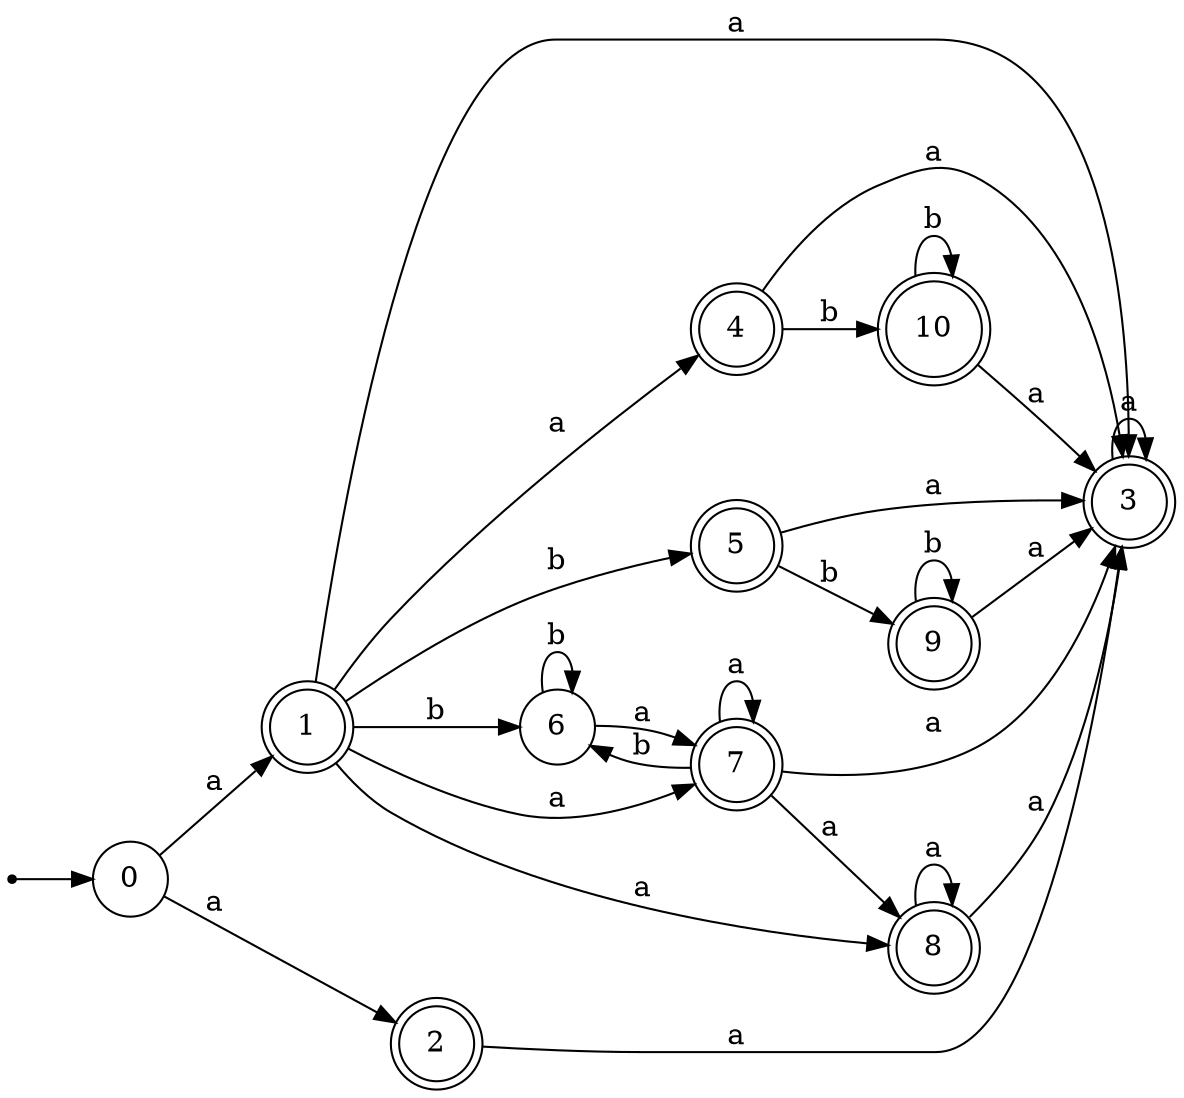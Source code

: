 digraph finite_state_machine {
rankdir=LR;
size="20,20";
node [shape = point]; "dummy0"
node [shape = circle]; "0";
"dummy0" -> "0";
node [shape = doublecircle]; "1";node [shape = doublecircle]; "2";node [shape = doublecircle]; "3";node [shape = doublecircle]; "4";node [shape = doublecircle]; "5";node [shape = circle]; "6";
node [shape = doublecircle]; "7";node [shape = doublecircle]; "8";node [shape = doublecircle]; "9";node [shape = doublecircle]; "10";"0" -> "1" [label = "a"];
 "0" -> "2" [label = "a"];
 "2" -> "3" [label = "a"];
 "3" -> "3" [label = "a"];
 "1" -> "8" [label = "a"];
 "1" -> "3" [label = "a"];
 "1" -> "4" [label = "a"];
 "1" -> "7" [label = "a"];
 "1" -> "5" [label = "b"];
 "1" -> "6" [label = "b"];
 "8" -> "8" [label = "a"];
 "8" -> "3" [label = "a"];
 "7" -> "8" [label = "a"];
 "7" -> "3" [label = "a"];
 "7" -> "7" [label = "a"];
 "7" -> "6" [label = "b"];
 "6" -> "6" [label = "b"];
 "6" -> "7" [label = "a"];
 "5" -> "9" [label = "b"];
 "5" -> "3" [label = "a"];
 "9" -> "9" [label = "b"];
 "9" -> "3" [label = "a"];
 "4" -> "10" [label = "b"];
 "4" -> "3" [label = "a"];
 "10" -> "10" [label = "b"];
 "10" -> "3" [label = "a"];
 }
